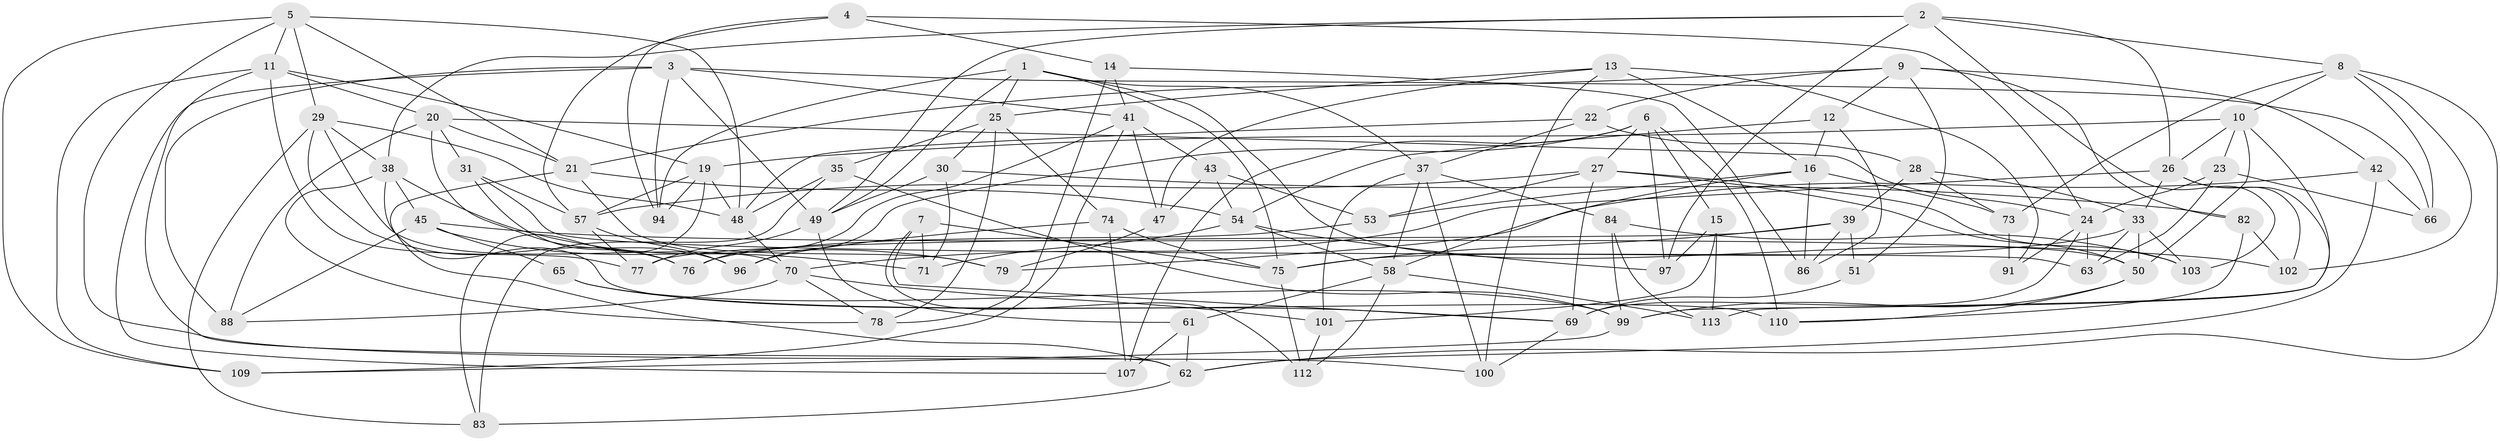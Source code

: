 // original degree distribution, {4: 1.0}
// Generated by graph-tools (version 1.1) at 2025/11/02/27/25 16:11:44]
// undirected, 81 vertices, 195 edges
graph export_dot {
graph [start="1"]
  node [color=gray90,style=filled];
  1 [super="+93"];
  2 [super="+17"];
  3 [super="+44"];
  4;
  5 [super="+95"];
  6 [super="+116"];
  7;
  8 [super="+18"];
  9 [super="+36"];
  10 [super="+32"];
  11 [super="+59"];
  12;
  13 [super="+46"];
  14;
  15;
  16 [super="+115"];
  19 [super="+52"];
  20 [super="+56"];
  21 [super="+40"];
  22;
  23;
  24 [super="+117"];
  25 [super="+34"];
  26 [super="+67"];
  27 [super="+108"];
  28;
  29 [super="+98"];
  30;
  31;
  33 [super="+87"];
  35;
  37 [super="+106"];
  38 [super="+72"];
  39 [super="+55"];
  41 [super="+60"];
  42;
  43;
  45 [super="+104"];
  47;
  48 [super="+111"];
  49 [super="+64"];
  50 [super="+105"];
  51;
  53;
  54 [super="+68"];
  57 [super="+92"];
  58 [super="+90"];
  61;
  62 [super="+81"];
  63;
  65;
  66;
  69 [super="+89"];
  70 [super="+80"];
  71;
  73;
  74;
  75 [super="+85"];
  76;
  77;
  78;
  79;
  82;
  83;
  84;
  86;
  88;
  91;
  94;
  96;
  97;
  99 [super="+114"];
  100;
  101;
  102;
  103;
  107;
  109;
  110;
  112;
  113;
  1 -- 37;
  1 -- 50;
  1 -- 49;
  1 -- 94;
  1 -- 75;
  1 -- 25;
  2 -- 49;
  2 -- 38;
  2 -- 97;
  2 -- 8;
  2 -- 26;
  2 -- 103;
  3 -- 88;
  3 -- 107;
  3 -- 66;
  3 -- 41;
  3 -- 94;
  3 -- 49;
  4 -- 14;
  4 -- 94;
  4 -- 57;
  4 -- 24;
  5 -- 100;
  5 -- 48;
  5 -- 11;
  5 -- 109;
  5 -- 29;
  5 -- 21;
  6 -- 97;
  6 -- 96;
  6 -- 107;
  6 -- 15;
  6 -- 110;
  6 -- 27;
  7 -- 69;
  7 -- 71;
  7 -- 112;
  7 -- 75;
  8 -- 73;
  8 -- 62;
  8 -- 10;
  8 -- 66;
  8 -- 102;
  9 -- 12;
  9 -- 22;
  9 -- 51;
  9 -- 42;
  9 -- 82;
  9 -- 21;
  10 -- 50;
  10 -- 23;
  10 -- 26;
  10 -- 19;
  10 -- 99;
  11 -- 20;
  11 -- 109;
  11 -- 19;
  11 -- 77;
  11 -- 62;
  12 -- 86;
  12 -- 54;
  12 -- 16;
  13 -- 100;
  13 -- 91 [weight=2];
  13 -- 16;
  13 -- 47;
  13 -- 25;
  14 -- 41;
  14 -- 86;
  14 -- 78;
  15 -- 113;
  15 -- 101;
  15 -- 97;
  16 -- 53;
  16 -- 86;
  16 -- 73;
  16 -- 58;
  19 -- 94;
  19 -- 48;
  19 -- 83;
  19 -- 57;
  20 -- 31;
  20 -- 88;
  20 -- 96;
  20 -- 21;
  20 -- 24;
  21 -- 79;
  21 -- 62;
  21 -- 54;
  22 -- 28;
  22 -- 48;
  22 -- 37;
  23 -- 24;
  23 -- 63;
  23 -- 66;
  24 -- 63;
  24 -- 69;
  24 -- 91;
  25 -- 35;
  25 -- 78;
  25 -- 74;
  25 -- 30;
  26 -- 113;
  26 -- 33;
  26 -- 102;
  26 -- 70;
  27 -- 103;
  27 -- 69;
  27 -- 50;
  27 -- 53;
  27 -- 57;
  28 -- 33;
  28 -- 39;
  28 -- 73;
  29 -- 70;
  29 -- 48;
  29 -- 76;
  29 -- 83;
  29 -- 38;
  30 -- 71;
  30 -- 82;
  30 -- 49;
  31 -- 63;
  31 -- 76;
  31 -- 57;
  33 -- 75;
  33 -- 103;
  33 -- 63;
  33 -- 50;
  35 -- 83;
  35 -- 48;
  35 -- 99;
  37 -- 84;
  37 -- 100;
  37 -- 58;
  37 -- 101;
  38 -- 78;
  38 -- 110;
  38 -- 45;
  38 -- 79;
  39 -- 86;
  39 -- 51 [weight=2];
  39 -- 75;
  39 -- 77;
  41 -- 47;
  41 -- 43;
  41 -- 109;
  41 -- 76;
  42 -- 66;
  42 -- 79;
  42 -- 62;
  43 -- 47;
  43 -- 53;
  43 -- 54;
  45 -- 65 [weight=2];
  45 -- 71;
  45 -- 88;
  45 -- 102;
  47 -- 79;
  48 -- 70;
  49 -- 77;
  49 -- 61;
  50 -- 99;
  50 -- 110;
  51 -- 69;
  53 -- 76;
  54 -- 97;
  54 -- 71;
  54 -- 58;
  57 -- 96;
  57 -- 77;
  58 -- 61;
  58 -- 113;
  58 -- 112;
  61 -- 107;
  61 -- 62;
  62 -- 83;
  65 -- 69;
  65 -- 99;
  69 -- 100;
  70 -- 78;
  70 -- 88;
  70 -- 101;
  73 -- 91;
  74 -- 107;
  74 -- 96;
  74 -- 75;
  75 -- 112;
  82 -- 102;
  82 -- 110;
  84 -- 113;
  84 -- 103;
  84 -- 99;
  99 -- 109;
  101 -- 112;
}
